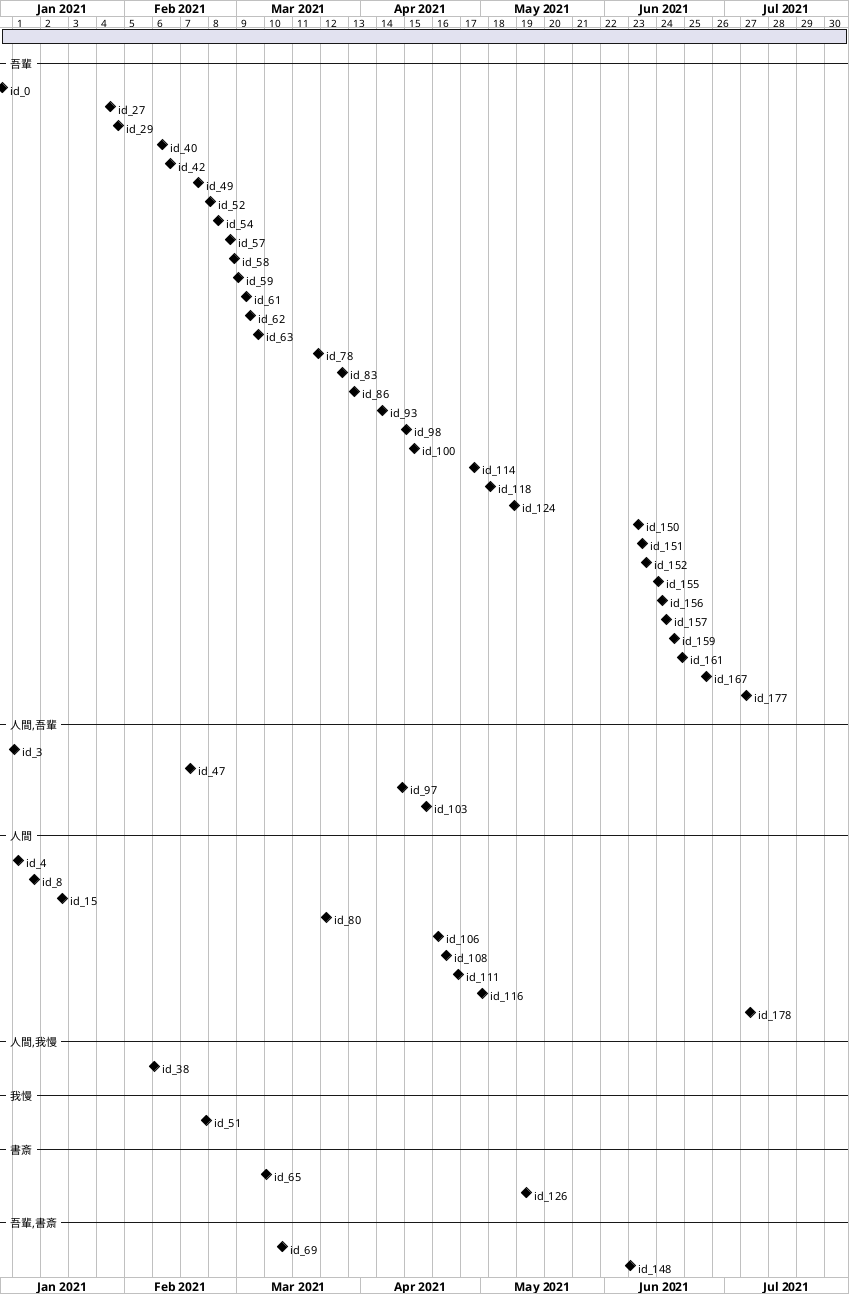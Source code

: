 @startgantt
Project starts 2021-1-01
[ ] starts 2021-1-01 and ends 2021-7-31
printscale weekly
-- 吾輩 --
[id_0] happens 2021-01-01
[id_27] happens 2021-01-28
[id_29] happens 2021-01-30
[id_40] happens 2021-02-10
[id_42] happens 2021-02-12
[id_49] happens 2021-02-19
[id_52] happens 2021-02-22
[id_54] happens 2021-02-24
[id_57] happens 2021-02-27
[id_58] happens 2021-02-28
[id_59] happens 2021-03-01
[id_61] happens 2021-03-03
[id_62] happens 2021-03-04
[id_63] happens 2021-03-06
[id_78] happens 2021-03-21
[id_83] happens 2021-03-27
[id_86] happens 2021-03-30
[id_93] happens 2021-04-06
[id_98] happens 2021-04-12
[id_100] happens 2021-04-14
[id_114] happens 2021-04-29
[id_118] happens 2021-05-03
[id_124] happens 2021-05-09
[id_150] happens 2021-06-09
[id_151] happens 2021-06-10
[id_152] happens 2021-06-11
[id_155] happens 2021-06-14
[id_156] happens 2021-06-15
[id_157] happens 2021-06-16
[id_159] happens 2021-06-18
[id_161] happens 2021-06-20
[id_167] happens 2021-06-26
[id_177] happens 2021-07-06
-- 人間,吾輩 --
[id_3] happens 2021-01-04
[id_47] happens 2021-02-17
[id_97] happens 2021-04-11
[id_103] happens 2021-04-17
-- 人間 --
[id_4] happens 2021-01-05
[id_8] happens 2021-01-09
[id_15] happens 2021-01-16
[id_80] happens 2021-03-23
[id_106] happens 2021-04-20
[id_108] happens 2021-04-22
[id_111] happens 2021-04-25
[id_116] happens 2021-05-01
[id_178] happens 2021-07-07
-- 人間,我慢 --
[id_38] happens 2021-02-08
-- 我慢 --
[id_51] happens 2021-02-21
-- 書斎 --
[id_65] happens 2021-03-08
[id_126] happens 2021-05-12
-- 吾輩,書斎 --
[id_69] happens 2021-03-12
[id_148] happens 2021-06-07
@endgantt